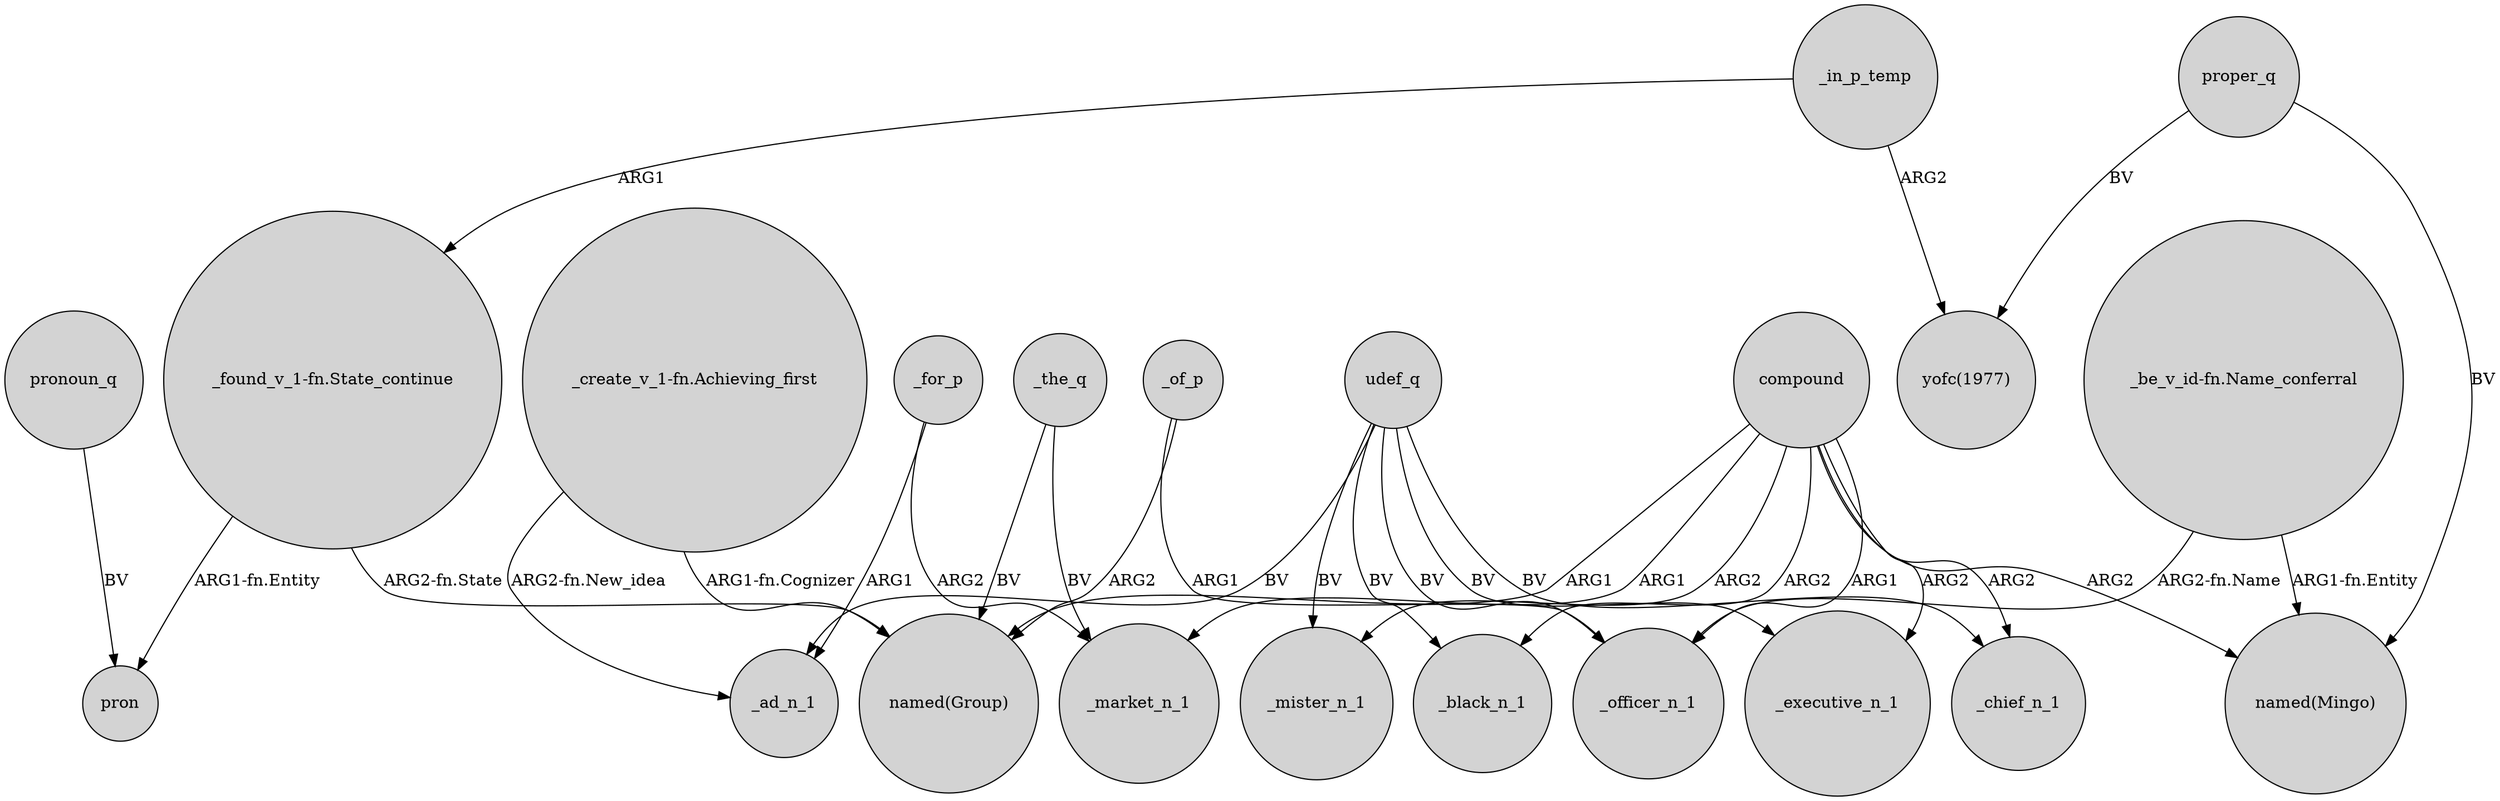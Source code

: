 digraph {
	node [shape=circle style=filled]
	compound -> _black_n_1 [label=ARG2]
	"_create_v_1-fn.Achieving_first" -> _ad_n_1 [label="ARG2-fn.New_idea"]
	compound -> _mister_n_1 [label=ARG2]
	compound -> _chief_n_1 [label=ARG2]
	_in_p_temp -> "_found_v_1-fn.State_continue" [label=ARG1]
	_for_p -> _market_n_1 [label=ARG2]
	compound -> "named(Group)" [label=ARG1]
	udef_q -> _chief_n_1 [label=BV]
	_of_p -> _officer_n_1 [label=ARG1]
	udef_q -> _mister_n_1 [label=BV]
	udef_q -> _black_n_1 [label=BV]
	_the_q -> "named(Group)" [label=BV]
	_the_q -> _market_n_1 [label=BV]
	pronoun_q -> pron [label=BV]
	udef_q -> _executive_n_1 [label=BV]
	"_be_v_id-fn.Name_conferral" -> _officer_n_1 [label="ARG2-fn.Name"]
	"_found_v_1-fn.State_continue" -> pron [label="ARG1-fn.Entity"]
	proper_q -> "yofc(1977)" [label=BV]
	proper_q -> "named(Mingo)" [label=BV]
	_for_p -> _ad_n_1 [label=ARG1]
	udef_q -> _officer_n_1 [label=BV]
	compound -> _officer_n_1 [label=ARG1]
	"_found_v_1-fn.State_continue" -> "named(Group)" [label="ARG2-fn.State"]
	_in_p_temp -> "yofc(1977)" [label=ARG2]
	"_create_v_1-fn.Achieving_first" -> "named(Group)" [label="ARG1-fn.Cognizer"]
	"_be_v_id-fn.Name_conferral" -> "named(Mingo)" [label="ARG1-fn.Entity"]
	compound -> "named(Mingo)" [label=ARG2]
	_of_p -> "named(Group)" [label=ARG2]
	compound -> _market_n_1 [label=ARG1]
	udef_q -> _ad_n_1 [label=BV]
	compound -> _executive_n_1 [label=ARG2]
}
